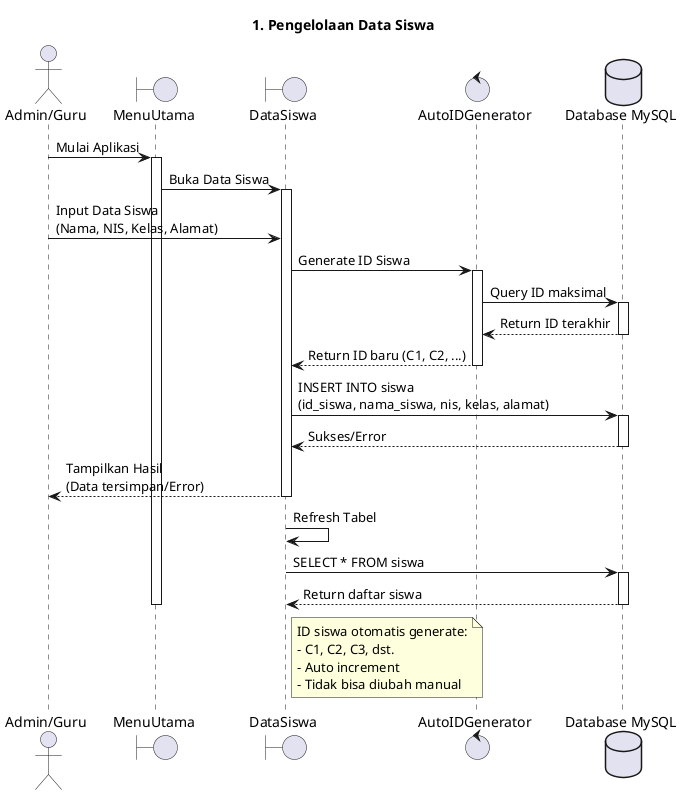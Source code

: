 @startuml Sequence_1_Data_Siswa

title 1. Pengelolaan Data Siswa

actor "Admin/Guru" as User
boundary "MenuUtama" as Menu
boundary "DataSiswa" as SiswaUI
control "AutoIDGenerator" as IDGen
database "Database MySQL" as DB

User -> Menu: Mulai Aplikasi
activate Menu

Menu -> SiswaUI: Buka Data Siswa
activate SiswaUI

User -> SiswaUI: Input Data Siswa\n(Nama, NIS, Kelas, Alamat)

SiswaUI -> IDGen: Generate ID Siswa
activate IDGen
IDGen -> DB: Query ID maksimal
activate DB
DB --> IDGen: Return ID terakhir
deactivate DB
IDGen --> SiswaUI: Return ID baru (C1, C2, ...)
deactivate IDGen

SiswaUI -> DB: INSERT INTO siswa\n(id_siswa, nama_siswa, nis, kelas, alamat)
activate DB
DB --> SiswaUI: Sukses/Error
deactivate DB

SiswaUI --> User: Tampilkan Hasil\n(Data tersimpan/Error)
deactivate SiswaUI

SiswaUI -> SiswaUI: Refresh Tabel
SiswaUI -> DB: SELECT * FROM siswa
activate DB
DB --> SiswaUI: Return daftar siswa
deactivate DB

deactivate Menu

note right of SiswaUI
ID siswa otomatis generate:
- C1, C2, C3, dst.
- Auto increment
- Tidak bisa diubah manual
end note

@enduml

